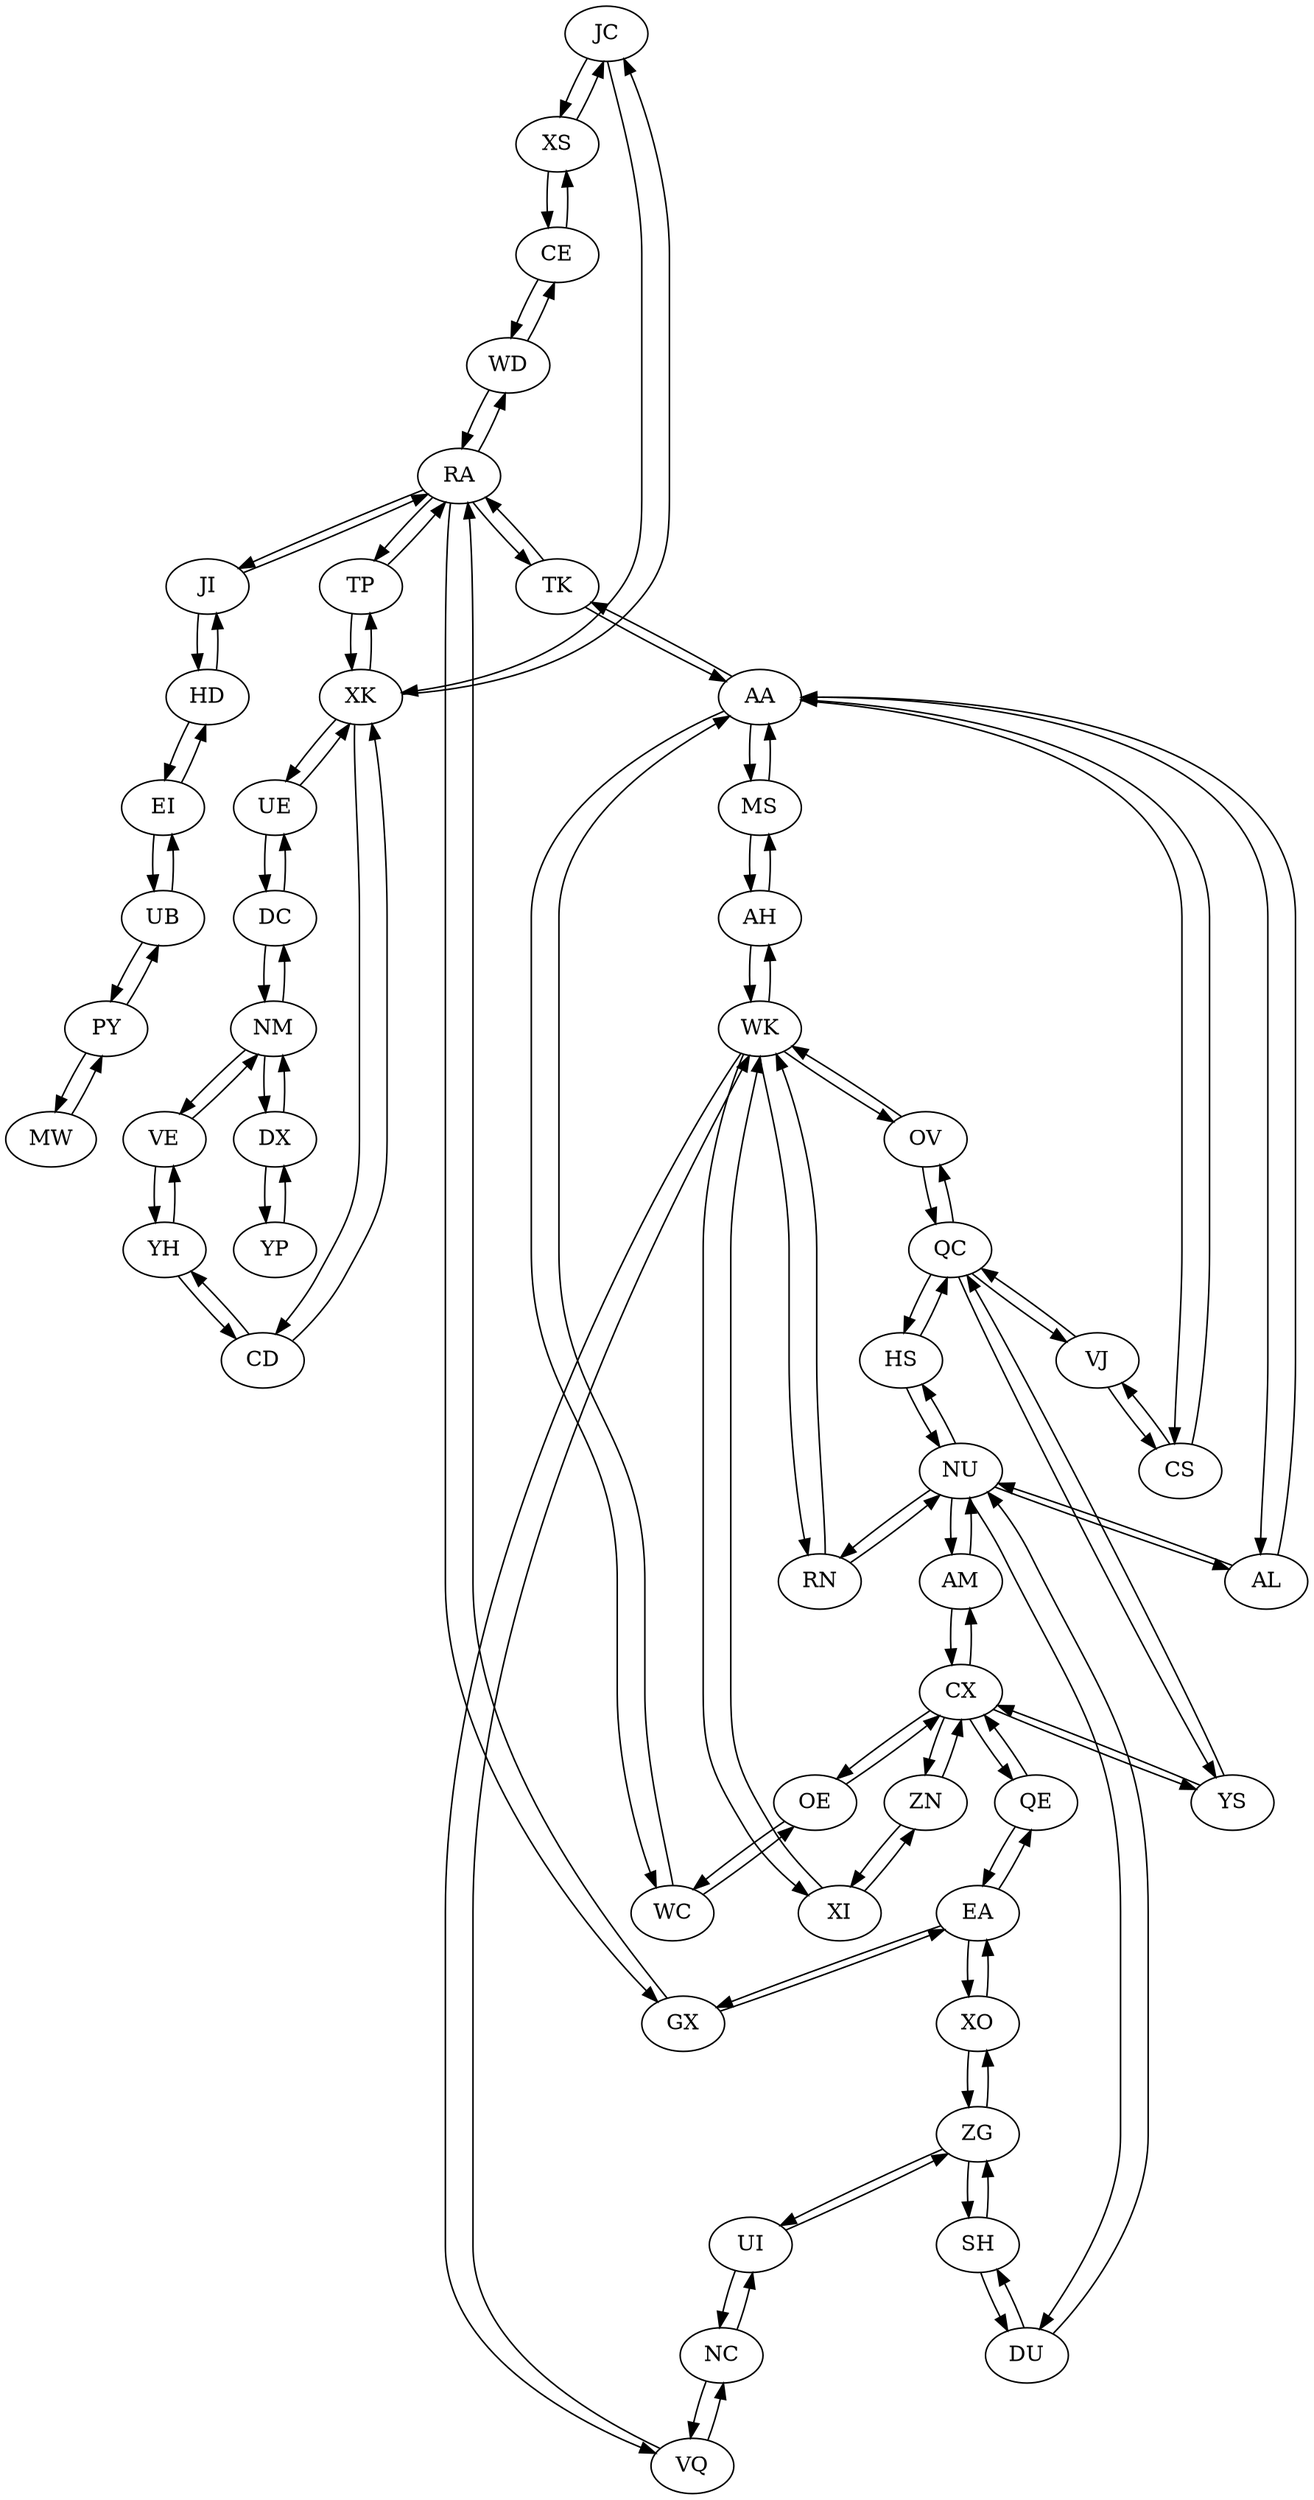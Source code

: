 digraph tunnels {
  JC -> {XS, XK}
  TK -> {AA, RA}
  PY -> {UB, MW}
  XK -> {CD, JC, TP, UE}
  EI -> {UB, HD}
  OV -> {QC, WK}
  CX -> {ZN, AM, OE, YS, QE}
  YS -> {QC, CX}
  DC -> {UE, NM}
  EA -> {QE, XO, GX}
  VE -> {YH, NM}
  RN -> {WK, NU}
  VJ -> {QC, CS}
  HD -> {JI, EI}
  UB -> {EI, PY}
  XS -> {JC, CE}
  AM -> {NU, CX}
  GX -> {EA, RA}
  UI -> {NC, ZG}
  NM -> {DC, VE, DX}
  CE -> {XS, WD}
  NC -> {UI, VQ}
  TP -> {XK, RA}
  ZN -> {CX, XI}
  CS -> {AA, VJ}
  MW -> {PY}
  AA -> {TK, WC, CS, AL, MS}
  RA -> {WD, TP, TK, GX, JI}
  NU -> {DU, AM, RN, HS, AL}
  QE -> {CX, EA}
  AH -> {WK, MS}
  YH -> {VE, CD}
  SH -> {DU, ZG}
  OE -> {WC, CX}
  XO -> {EA, ZG}
  JI -> {RA, HD}
  XI -> {WK, ZN}
  HS -> {QC, NU}
  VQ -> {WK, NC}
  UE -> {XK, DC}
  YP -> {DX}
  WD -> {CE, RA}
  DX -> {NM, YP}
  ZG -> {UI, SH, XO}
  MS -> {AA, AH}
  QC -> {HS, VJ, OV, YS}
  DU -> {NU, SH}
  WK -> {RN, XI, VQ, OV, AH}
  CD -> {YH, XK}
  AL -> {AA, NU}
  WC -> {OE, AA}
}
